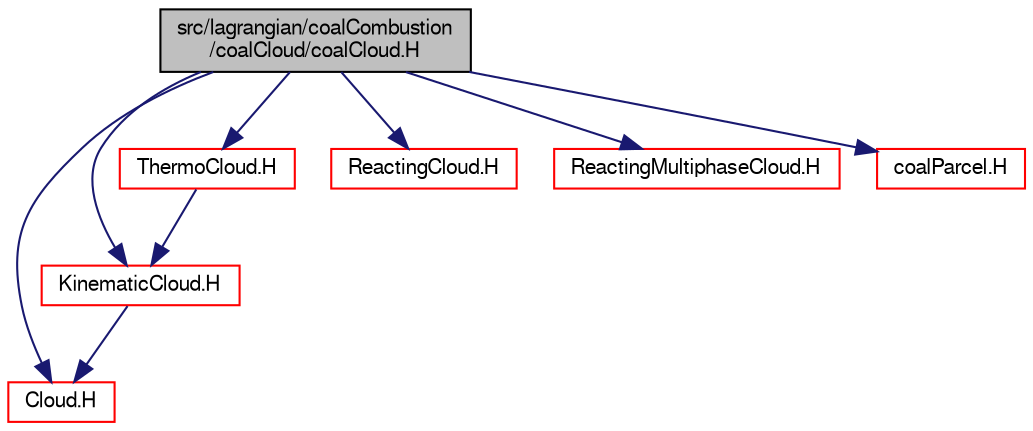 digraph "src/lagrangian/coalCombustion/coalCloud/coalCloud.H"
{
  bgcolor="transparent";
  edge [fontname="FreeSans",fontsize="10",labelfontname="FreeSans",labelfontsize="10"];
  node [fontname="FreeSans",fontsize="10",shape=record];
  Node0 [label="src/lagrangian/coalCombustion\l/coalCloud/coalCloud.H",height=0.2,width=0.4,color="black", fillcolor="grey75", style="filled", fontcolor="black"];
  Node0 -> Node1 [color="midnightblue",fontsize="10",style="solid",fontname="FreeSans"];
  Node1 [label="Cloud.H",height=0.2,width=0.4,color="red",URL="$a04847.html"];
  Node0 -> Node223 [color="midnightblue",fontsize="10",style="solid",fontname="FreeSans"];
  Node223 [label="KinematicCloud.H",height=0.2,width=0.4,color="red",URL="$a05201.html"];
  Node223 -> Node1 [color="midnightblue",fontsize="10",style="solid",fontname="FreeSans"];
  Node0 -> Node393 [color="midnightblue",fontsize="10",style="solid",fontname="FreeSans"];
  Node393 [label="ThermoCloud.H",height=0.2,width=0.4,color="red",URL="$a05237.html"];
  Node393 -> Node223 [color="midnightblue",fontsize="10",style="solid",fontname="FreeSans"];
  Node0 -> Node414 [color="midnightblue",fontsize="10",style="solid",fontname="FreeSans"];
  Node414 [label="ReactingCloud.H",height=0.2,width=0.4,color="red",URL="$a05219.html"];
  Node0 -> Node417 [color="midnightblue",fontsize="10",style="solid",fontname="FreeSans"];
  Node417 [label="ReactingMultiphaseCloud.H",height=0.2,width=0.4,color="red",URL="$a05228.html"];
  Node0 -> Node420 [color="midnightblue",fontsize="10",style="solid",fontname="FreeSans"];
  Node420 [label="coalParcel.H",height=0.2,width=0.4,color="red",URL="$a04925.html"];
}
